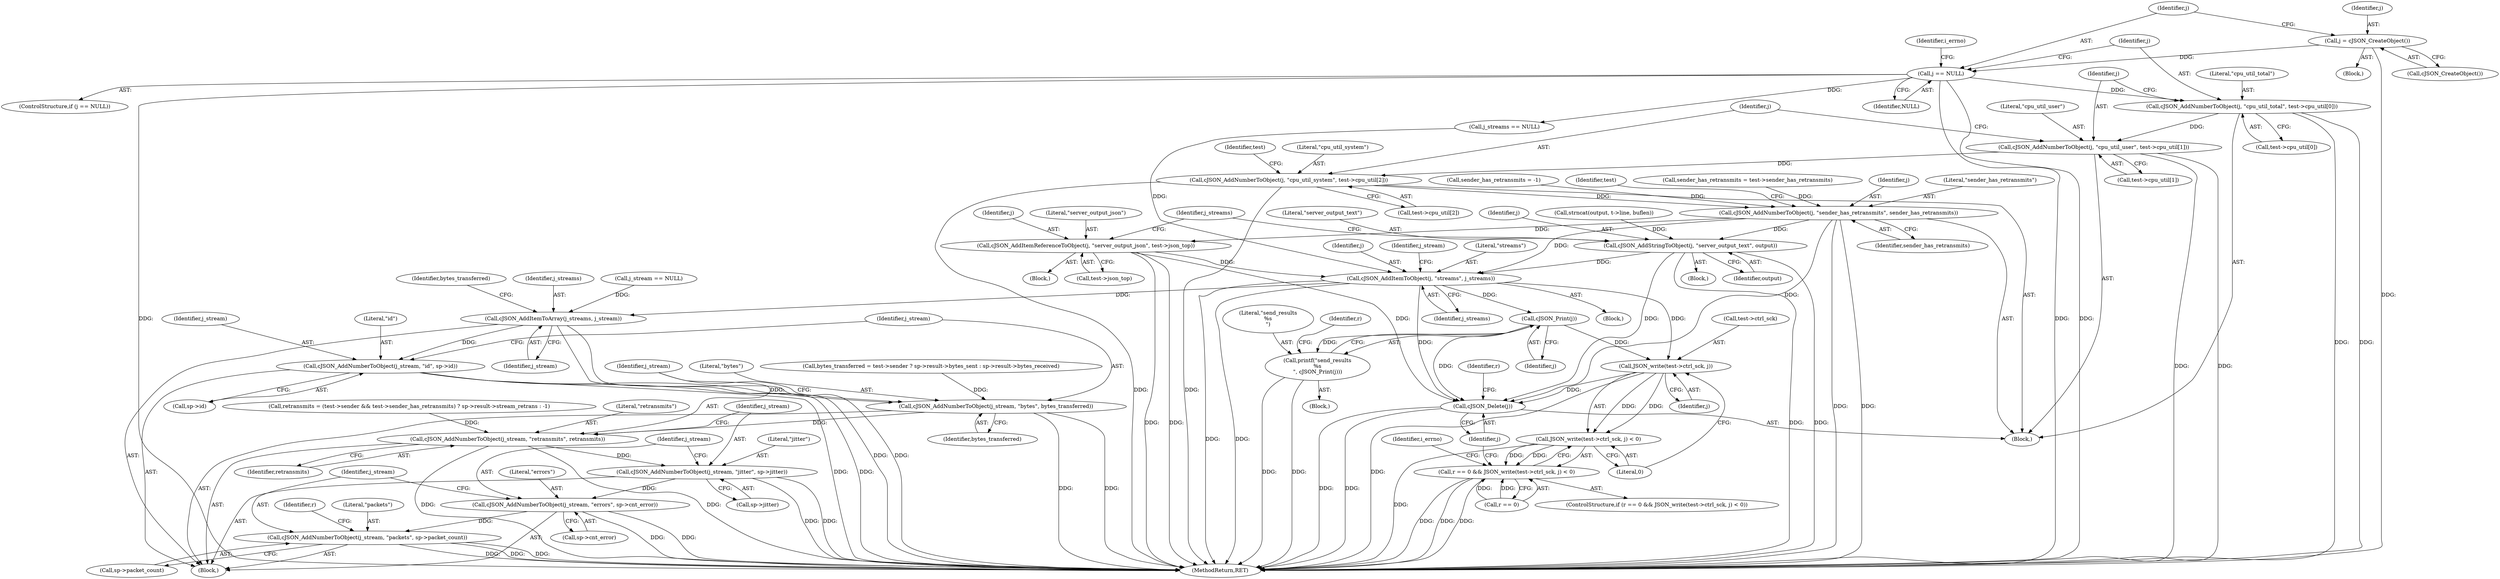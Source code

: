 digraph "0_iperf_91f2fa59e8ed80dfbf400add0164ee0e508e412a_51@array" {
"1000152" [label="(Call,cJSON_AddNumberToObject(j, \"cpu_util_system\", test->cpu_util[2]))"];
"1000144" [label="(Call,cJSON_AddNumberToObject(j, \"cpu_util_user\", test->cpu_util[1]))"];
"1000136" [label="(Call,cJSON_AddNumberToObject(j, \"cpu_util_total\", test->cpu_util[0]))"];
"1000123" [label="(Call,j == NULL)"];
"1000119" [label="(Call,j = cJSON_CreateObject())"];
"1000175" [label="(Call,cJSON_AddNumberToObject(j, \"sender_has_retransmits\", sender_has_retransmits))"];
"1000195" [label="(Call,cJSON_AddItemReferenceToObject(j, \"server_output_json\", test->json_top))"];
"1000257" [label="(Call,cJSON_AddItemToObject(j, \"streams\", j_streams))"];
"1000279" [label="(Call,cJSON_AddItemToArray(j_streams, j_stream))"];
"1000315" [label="(Call,cJSON_AddNumberToObject(j_stream, \"id\", sp->id))"];
"1000321" [label="(Call,cJSON_AddNumberToObject(j_stream, \"bytes\", bytes_transferred))"];
"1000325" [label="(Call,cJSON_AddNumberToObject(j_stream, \"retransmits\", retransmits))"];
"1000329" [label="(Call,cJSON_AddNumberToObject(j_stream, \"jitter\", sp->jitter))"];
"1000335" [label="(Call,cJSON_AddNumberToObject(j_stream, \"errors\", sp->cnt_error))"];
"1000341" [label="(Call,cJSON_AddNumberToObject(j_stream, \"packets\", sp->packet_count))"];
"1000358" [label="(Call,cJSON_Print(j))"];
"1000356" [label="(Call,printf(\"send_results\n%s\n\", cJSON_Print(j)))"];
"1000366" [label="(Call,JSON_write(test->ctrl_sck, j))"];
"1000365" [label="(Call,JSON_write(test->ctrl_sck, j) < 0)"];
"1000361" [label="(Call,r == 0 && JSON_write(test->ctrl_sck, j) < 0)"];
"1000380" [label="(Call,cJSON_Delete(j))"];
"1000236" [label="(Call,cJSON_AddStringToObject(j, \"server_output_text\", output))"];
"1000331" [label="(Literal,\"jitter\")"];
"1000363" [label="(Identifier,r)"];
"1000374" [label="(Identifier,i_errno)"];
"1000124" [label="(Identifier,j)"];
"1000371" [label="(Literal,0)"];
"1000359" [label="(Identifier,j)"];
"1000370" [label="(Identifier,j)"];
"1000107" [label="(Block,)"];
"1000256" [label="(Block,)"];
"1000258" [label="(Identifier,j)"];
"1000125" [label="(Identifier,NULL)"];
"1000315" [label="(Call,cJSON_AddNumberToObject(j_stream, \"id\", sp->id))"];
"1000202" [label="(Block,)"];
"1000176" [label="(Identifier,j)"];
"1000135" [label="(Block,)"];
"1000380" [label="(Call,cJSON_Delete(j))"];
"1000357" [label="(Literal,\"send_results\n%s\n\")"];
"1000122" [label="(ControlStructure,if (j == NULL))"];
"1000384" [label="(MethodReturn,RET)"];
"1000145" [label="(Identifier,j)"];
"1000266" [label="(Call,j_stream == NULL)"];
"1000241" [label="(Identifier,j_streams)"];
"1000196" [label="(Identifier,j)"];
"1000323" [label="(Literal,\"bytes\")"];
"1000356" [label="(Call,printf(\"send_results\n%s\n\", cJSON_Print(j)))"];
"1000236" [label="(Call,cJSON_AddStringToObject(j, \"server_output_text\", output))"];
"1000177" [label="(Literal,\"sender_has_retransmits\")"];
"1000316" [label="(Identifier,j_stream)"];
"1000144" [label="(Call,cJSON_AddNumberToObject(j, \"cpu_util_user\", test->cpu_util[1]))"];
"1000263" [label="(Identifier,j_stream)"];
"1000195" [label="(Call,cJSON_AddItemReferenceToObject(j, \"server_output_json\", test->json_top))"];
"1000137" [label="(Identifier,j)"];
"1000194" [label="(Block,)"];
"1000198" [label="(Call,test->json_top)"];
"1000330" [label="(Identifier,j_stream)"];
"1000239" [label="(Identifier,output)"];
"1000362" [label="(Call,r == 0)"];
"1000155" [label="(Call,test->cpu_util[2])"];
"1000282" [label="(Call,bytes_transferred = test->sender ? sp->result->bytes_sent : sp->result->bytes_received)"];
"1000335" [label="(Call,cJSON_AddNumberToObject(j_stream, \"errors\", sp->cnt_error))"];
"1000197" [label="(Literal,\"server_output_json\")"];
"1000324" [label="(Identifier,bytes_transferred)"];
"1000337" [label="(Literal,\"errors\")"];
"1000344" [label="(Call,sp->packet_count)"];
"1000119" [label="(Call,j = cJSON_CreateObject())"];
"1000336" [label="(Identifier,j_stream)"];
"1000325" [label="(Call,cJSON_AddNumberToObject(j_stream, \"retransmits\", retransmits))"];
"1000329" [label="(Call,cJSON_AddNumberToObject(j_stream, \"jitter\", sp->jitter))"];
"1000260" [label="(Identifier,j_streams)"];
"1000165" [label="(Call,sender_has_retransmits = -1)"];
"1000154" [label="(Literal,\"cpu_util_system\")"];
"1000152" [label="(Call,cJSON_AddNumberToObject(j, \"cpu_util_system\", test->cpu_util[2]))"];
"1000278" [label="(Block,)"];
"1000367" [label="(Call,test->ctrl_sck)"];
"1000153" [label="(Identifier,j)"];
"1000121" [label="(Call,cJSON_CreateObject())"];
"1000146" [label="(Literal,\"cpu_util_user\")"];
"1000350" [label="(Identifier,r)"];
"1000332" [label="(Call,sp->jitter)"];
"1000120" [label="(Identifier,j)"];
"1000224" [label="(Call,strncat(output, t->line, buflen))"];
"1000361" [label="(Call,r == 0 && JSON_write(test->ctrl_sck, j) < 0)"];
"1000358" [label="(Call,cJSON_Print(j))"];
"1000244" [label="(Call,j_streams == NULL)"];
"1000298" [label="(Call,retransmits = (test->sender && test->sender_has_retransmits) ? sp->result->stream_retrans : -1)"];
"1000183" [label="(Identifier,test)"];
"1000283" [label="(Identifier,bytes_transferred)"];
"1000327" [label="(Literal,\"retransmits\")"];
"1000147" [label="(Call,test->cpu_util[1])"];
"1000123" [label="(Call,j == NULL)"];
"1000238" [label="(Literal,\"server_output_text\")"];
"1000341" [label="(Call,cJSON_AddNumberToObject(j_stream, \"packets\", sp->packet_count))"];
"1000326" [label="(Identifier,j_stream)"];
"1000139" [label="(Call,test->cpu_util[0])"];
"1000175" [label="(Call,cJSON_AddNumberToObject(j, \"sender_has_retransmits\", sender_has_retransmits))"];
"1000381" [label="(Identifier,j)"];
"1000259" [label="(Literal,\"streams\")"];
"1000257" [label="(Call,cJSON_AddItemToObject(j, \"streams\", j_streams))"];
"1000136" [label="(Call,cJSON_AddNumberToObject(j, \"cpu_util_total\", test->cpu_util[0]))"];
"1000328" [label="(Identifier,retransmits)"];
"1000279" [label="(Call,cJSON_AddItemToArray(j_streams, j_stream))"];
"1000178" [label="(Identifier,sender_has_retransmits)"];
"1000343" [label="(Literal,\"packets\")"];
"1000237" [label="(Identifier,j)"];
"1000163" [label="(Identifier,test)"];
"1000281" [label="(Identifier,j_stream)"];
"1000342" [label="(Identifier,j_stream)"];
"1000138" [label="(Literal,\"cpu_util_total\")"];
"1000318" [label="(Call,sp->id)"];
"1000383" [label="(Identifier,r)"];
"1000317" [label="(Literal,\"id\")"];
"1000360" [label="(ControlStructure,if (r == 0 && JSON_write(test->ctrl_sck, j) < 0))"];
"1000280" [label="(Identifier,j_streams)"];
"1000366" [label="(Call,JSON_write(test->ctrl_sck, j))"];
"1000170" [label="(Call,sender_has_retransmits = test->sender_has_retransmits)"];
"1000321" [label="(Call,cJSON_AddNumberToObject(j_stream, \"bytes\", bytes_transferred))"];
"1000365" [label="(Call,JSON_write(test->ctrl_sck, j) < 0)"];
"1000322" [label="(Identifier,j_stream)"];
"1000355" [label="(Block,)"];
"1000338" [label="(Call,sp->cnt_error)"];
"1000128" [label="(Identifier,i_errno)"];
"1000152" -> "1000135"  [label="AST: "];
"1000152" -> "1000155"  [label="CFG: "];
"1000153" -> "1000152"  [label="AST: "];
"1000154" -> "1000152"  [label="AST: "];
"1000155" -> "1000152"  [label="AST: "];
"1000163" -> "1000152"  [label="CFG: "];
"1000152" -> "1000384"  [label="DDG: "];
"1000152" -> "1000384"  [label="DDG: "];
"1000144" -> "1000152"  [label="DDG: "];
"1000152" -> "1000175"  [label="DDG: "];
"1000144" -> "1000135"  [label="AST: "];
"1000144" -> "1000147"  [label="CFG: "];
"1000145" -> "1000144"  [label="AST: "];
"1000146" -> "1000144"  [label="AST: "];
"1000147" -> "1000144"  [label="AST: "];
"1000153" -> "1000144"  [label="CFG: "];
"1000144" -> "1000384"  [label="DDG: "];
"1000144" -> "1000384"  [label="DDG: "];
"1000136" -> "1000144"  [label="DDG: "];
"1000136" -> "1000135"  [label="AST: "];
"1000136" -> "1000139"  [label="CFG: "];
"1000137" -> "1000136"  [label="AST: "];
"1000138" -> "1000136"  [label="AST: "];
"1000139" -> "1000136"  [label="AST: "];
"1000145" -> "1000136"  [label="CFG: "];
"1000136" -> "1000384"  [label="DDG: "];
"1000136" -> "1000384"  [label="DDG: "];
"1000123" -> "1000136"  [label="DDG: "];
"1000123" -> "1000122"  [label="AST: "];
"1000123" -> "1000125"  [label="CFG: "];
"1000124" -> "1000123"  [label="AST: "];
"1000125" -> "1000123"  [label="AST: "];
"1000128" -> "1000123"  [label="CFG: "];
"1000137" -> "1000123"  [label="CFG: "];
"1000123" -> "1000384"  [label="DDG: "];
"1000123" -> "1000384"  [label="DDG: "];
"1000123" -> "1000384"  [label="DDG: "];
"1000119" -> "1000123"  [label="DDG: "];
"1000123" -> "1000244"  [label="DDG: "];
"1000119" -> "1000107"  [label="AST: "];
"1000119" -> "1000121"  [label="CFG: "];
"1000120" -> "1000119"  [label="AST: "];
"1000121" -> "1000119"  [label="AST: "];
"1000124" -> "1000119"  [label="CFG: "];
"1000119" -> "1000384"  [label="DDG: "];
"1000175" -> "1000135"  [label="AST: "];
"1000175" -> "1000178"  [label="CFG: "];
"1000176" -> "1000175"  [label="AST: "];
"1000177" -> "1000175"  [label="AST: "];
"1000178" -> "1000175"  [label="AST: "];
"1000183" -> "1000175"  [label="CFG: "];
"1000175" -> "1000384"  [label="DDG: "];
"1000175" -> "1000384"  [label="DDG: "];
"1000165" -> "1000175"  [label="DDG: "];
"1000170" -> "1000175"  [label="DDG: "];
"1000175" -> "1000195"  [label="DDG: "];
"1000175" -> "1000236"  [label="DDG: "];
"1000175" -> "1000257"  [label="DDG: "];
"1000175" -> "1000380"  [label="DDG: "];
"1000195" -> "1000194"  [label="AST: "];
"1000195" -> "1000198"  [label="CFG: "];
"1000196" -> "1000195"  [label="AST: "];
"1000197" -> "1000195"  [label="AST: "];
"1000198" -> "1000195"  [label="AST: "];
"1000241" -> "1000195"  [label="CFG: "];
"1000195" -> "1000384"  [label="DDG: "];
"1000195" -> "1000384"  [label="DDG: "];
"1000195" -> "1000257"  [label="DDG: "];
"1000195" -> "1000380"  [label="DDG: "];
"1000257" -> "1000256"  [label="AST: "];
"1000257" -> "1000260"  [label="CFG: "];
"1000258" -> "1000257"  [label="AST: "];
"1000259" -> "1000257"  [label="AST: "];
"1000260" -> "1000257"  [label="AST: "];
"1000263" -> "1000257"  [label="CFG: "];
"1000257" -> "1000384"  [label="DDG: "];
"1000257" -> "1000384"  [label="DDG: "];
"1000236" -> "1000257"  [label="DDG: "];
"1000244" -> "1000257"  [label="DDG: "];
"1000257" -> "1000279"  [label="DDG: "];
"1000257" -> "1000358"  [label="DDG: "];
"1000257" -> "1000366"  [label="DDG: "];
"1000257" -> "1000380"  [label="DDG: "];
"1000279" -> "1000278"  [label="AST: "];
"1000279" -> "1000281"  [label="CFG: "];
"1000280" -> "1000279"  [label="AST: "];
"1000281" -> "1000279"  [label="AST: "];
"1000283" -> "1000279"  [label="CFG: "];
"1000279" -> "1000384"  [label="DDG: "];
"1000279" -> "1000384"  [label="DDG: "];
"1000266" -> "1000279"  [label="DDG: "];
"1000279" -> "1000315"  [label="DDG: "];
"1000315" -> "1000278"  [label="AST: "];
"1000315" -> "1000318"  [label="CFG: "];
"1000316" -> "1000315"  [label="AST: "];
"1000317" -> "1000315"  [label="AST: "];
"1000318" -> "1000315"  [label="AST: "];
"1000322" -> "1000315"  [label="CFG: "];
"1000315" -> "1000384"  [label="DDG: "];
"1000315" -> "1000384"  [label="DDG: "];
"1000315" -> "1000321"  [label="DDG: "];
"1000321" -> "1000278"  [label="AST: "];
"1000321" -> "1000324"  [label="CFG: "];
"1000322" -> "1000321"  [label="AST: "];
"1000323" -> "1000321"  [label="AST: "];
"1000324" -> "1000321"  [label="AST: "];
"1000326" -> "1000321"  [label="CFG: "];
"1000321" -> "1000384"  [label="DDG: "];
"1000321" -> "1000384"  [label="DDG: "];
"1000282" -> "1000321"  [label="DDG: "];
"1000321" -> "1000325"  [label="DDG: "];
"1000325" -> "1000278"  [label="AST: "];
"1000325" -> "1000328"  [label="CFG: "];
"1000326" -> "1000325"  [label="AST: "];
"1000327" -> "1000325"  [label="AST: "];
"1000328" -> "1000325"  [label="AST: "];
"1000330" -> "1000325"  [label="CFG: "];
"1000325" -> "1000384"  [label="DDG: "];
"1000325" -> "1000384"  [label="DDG: "];
"1000298" -> "1000325"  [label="DDG: "];
"1000325" -> "1000329"  [label="DDG: "];
"1000329" -> "1000278"  [label="AST: "];
"1000329" -> "1000332"  [label="CFG: "];
"1000330" -> "1000329"  [label="AST: "];
"1000331" -> "1000329"  [label="AST: "];
"1000332" -> "1000329"  [label="AST: "];
"1000336" -> "1000329"  [label="CFG: "];
"1000329" -> "1000384"  [label="DDG: "];
"1000329" -> "1000384"  [label="DDG: "];
"1000329" -> "1000335"  [label="DDG: "];
"1000335" -> "1000278"  [label="AST: "];
"1000335" -> "1000338"  [label="CFG: "];
"1000336" -> "1000335"  [label="AST: "];
"1000337" -> "1000335"  [label="AST: "];
"1000338" -> "1000335"  [label="AST: "];
"1000342" -> "1000335"  [label="CFG: "];
"1000335" -> "1000384"  [label="DDG: "];
"1000335" -> "1000384"  [label="DDG: "];
"1000335" -> "1000341"  [label="DDG: "];
"1000341" -> "1000278"  [label="AST: "];
"1000341" -> "1000344"  [label="CFG: "];
"1000342" -> "1000341"  [label="AST: "];
"1000343" -> "1000341"  [label="AST: "];
"1000344" -> "1000341"  [label="AST: "];
"1000350" -> "1000341"  [label="CFG: "];
"1000341" -> "1000384"  [label="DDG: "];
"1000341" -> "1000384"  [label="DDG: "];
"1000341" -> "1000384"  [label="DDG: "];
"1000358" -> "1000356"  [label="AST: "];
"1000358" -> "1000359"  [label="CFG: "];
"1000359" -> "1000358"  [label="AST: "];
"1000356" -> "1000358"  [label="CFG: "];
"1000358" -> "1000356"  [label="DDG: "];
"1000358" -> "1000366"  [label="DDG: "];
"1000358" -> "1000380"  [label="DDG: "];
"1000356" -> "1000355"  [label="AST: "];
"1000357" -> "1000356"  [label="AST: "];
"1000363" -> "1000356"  [label="CFG: "];
"1000356" -> "1000384"  [label="DDG: "];
"1000356" -> "1000384"  [label="DDG: "];
"1000366" -> "1000365"  [label="AST: "];
"1000366" -> "1000370"  [label="CFG: "];
"1000367" -> "1000366"  [label="AST: "];
"1000370" -> "1000366"  [label="AST: "];
"1000371" -> "1000366"  [label="CFG: "];
"1000366" -> "1000384"  [label="DDG: "];
"1000366" -> "1000365"  [label="DDG: "];
"1000366" -> "1000365"  [label="DDG: "];
"1000366" -> "1000380"  [label="DDG: "];
"1000365" -> "1000361"  [label="AST: "];
"1000365" -> "1000371"  [label="CFG: "];
"1000371" -> "1000365"  [label="AST: "];
"1000361" -> "1000365"  [label="CFG: "];
"1000365" -> "1000384"  [label="DDG: "];
"1000365" -> "1000361"  [label="DDG: "];
"1000365" -> "1000361"  [label="DDG: "];
"1000361" -> "1000360"  [label="AST: "];
"1000361" -> "1000362"  [label="CFG: "];
"1000362" -> "1000361"  [label="AST: "];
"1000374" -> "1000361"  [label="CFG: "];
"1000381" -> "1000361"  [label="CFG: "];
"1000361" -> "1000384"  [label="DDG: "];
"1000361" -> "1000384"  [label="DDG: "];
"1000361" -> "1000384"  [label="DDG: "];
"1000362" -> "1000361"  [label="DDG: "];
"1000362" -> "1000361"  [label="DDG: "];
"1000380" -> "1000135"  [label="AST: "];
"1000380" -> "1000381"  [label="CFG: "];
"1000381" -> "1000380"  [label="AST: "];
"1000383" -> "1000380"  [label="CFG: "];
"1000380" -> "1000384"  [label="DDG: "];
"1000380" -> "1000384"  [label="DDG: "];
"1000236" -> "1000380"  [label="DDG: "];
"1000236" -> "1000202"  [label="AST: "];
"1000236" -> "1000239"  [label="CFG: "];
"1000237" -> "1000236"  [label="AST: "];
"1000238" -> "1000236"  [label="AST: "];
"1000239" -> "1000236"  [label="AST: "];
"1000241" -> "1000236"  [label="CFG: "];
"1000236" -> "1000384"  [label="DDG: "];
"1000236" -> "1000384"  [label="DDG: "];
"1000224" -> "1000236"  [label="DDG: "];
}
